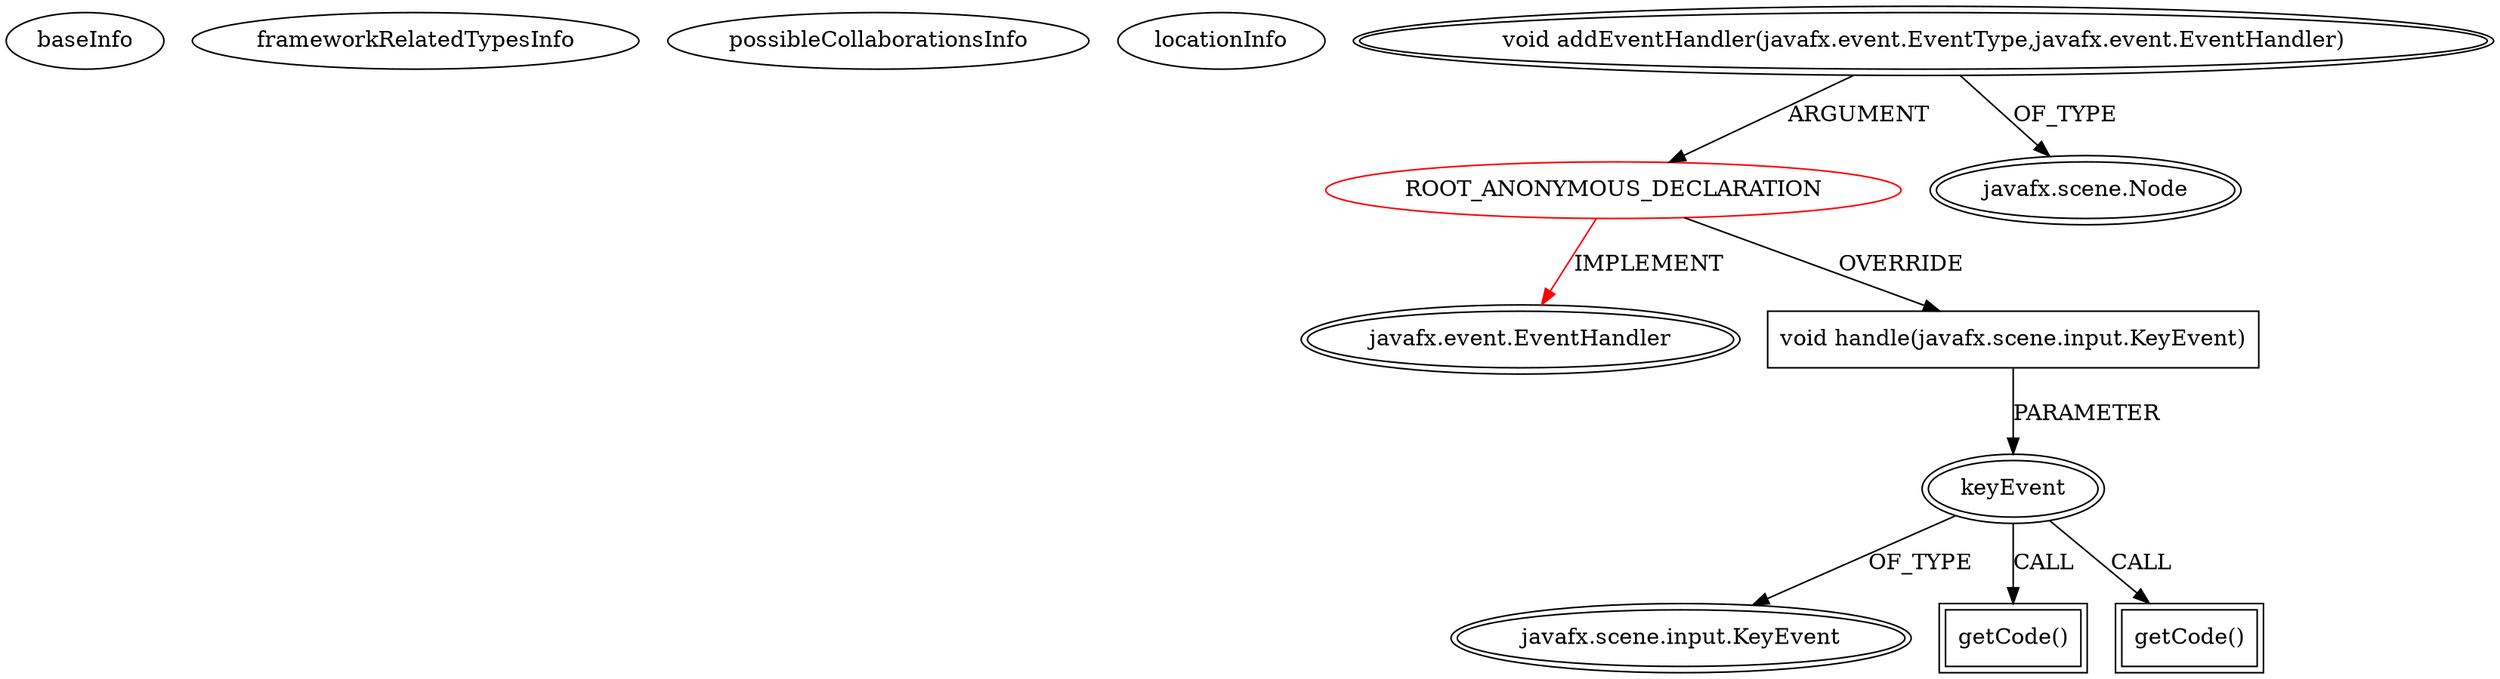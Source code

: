 digraph {
baseInfo[graphId=634,category="extension_graph",isAnonymous=true,possibleRelation=false]
frameworkRelatedTypesInfo[0="javafx.event.EventHandler"]
possibleCollaborationsInfo[]
locationInfo[projectName="Johnmalc-JavaFX",filePath="/Johnmalc-JavaFX/JavaFX-master/src/ex/BackSpace.java",contextSignature="void start(javafx.stage.Stage)",graphId="634"]
0[label="ROOT_ANONYMOUS_DECLARATION",vertexType="ROOT_ANONYMOUS_DECLARATION",isFrameworkType=false,color=red]
1[label="javafx.event.EventHandler",vertexType="FRAMEWORK_INTERFACE_TYPE",isFrameworkType=true,peripheries=2]
2[label="void addEventHandler(javafx.event.EventType,javafx.event.EventHandler)",vertexType="OUTSIDE_CALL",isFrameworkType=true,peripheries=2]
3[label="javafx.scene.Node",vertexType="FRAMEWORK_CLASS_TYPE",isFrameworkType=true,peripheries=2]
4[label="void handle(javafx.scene.input.KeyEvent)",vertexType="OVERRIDING_METHOD_DECLARATION",isFrameworkType=false,shape=box]
5[label="keyEvent",vertexType="PARAMETER_DECLARATION",isFrameworkType=true,peripheries=2]
6[label="javafx.scene.input.KeyEvent",vertexType="FRAMEWORK_CLASS_TYPE",isFrameworkType=true,peripheries=2]
8[label="getCode()",vertexType="INSIDE_CALL",isFrameworkType=true,peripheries=2,shape=box]
10[label="getCode()",vertexType="INSIDE_CALL",isFrameworkType=true,peripheries=2,shape=box]
0->1[label="IMPLEMENT",color=red]
2->0[label="ARGUMENT"]
2->3[label="OF_TYPE"]
0->4[label="OVERRIDE"]
5->6[label="OF_TYPE"]
4->5[label="PARAMETER"]
5->8[label="CALL"]
5->10[label="CALL"]
}
